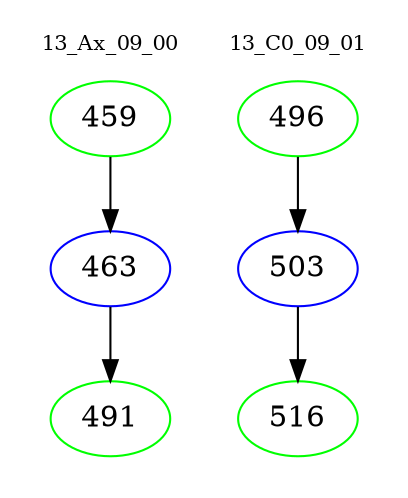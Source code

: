 digraph{
subgraph cluster_0 {
color = white
label = "13_Ax_09_00";
fontsize=10;
T0_459 [label="459", color="green"]
T0_459 -> T0_463 [color="black"]
T0_463 [label="463", color="blue"]
T0_463 -> T0_491 [color="black"]
T0_491 [label="491", color="green"]
}
subgraph cluster_1 {
color = white
label = "13_C0_09_01";
fontsize=10;
T1_496 [label="496", color="green"]
T1_496 -> T1_503 [color="black"]
T1_503 [label="503", color="blue"]
T1_503 -> T1_516 [color="black"]
T1_516 [label="516", color="green"]
}
}
